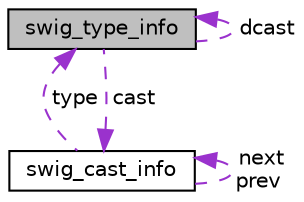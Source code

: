 digraph "swig_type_info"
{
 // LATEX_PDF_SIZE
  edge [fontname="Helvetica",fontsize="10",labelfontname="Helvetica",labelfontsize="10"];
  node [fontname="Helvetica",fontsize="10",shape=record];
  Node1 [label="swig_type_info",height=0.2,width=0.4,color="black", fillcolor="grey75", style="filled", fontcolor="black",tooltip=" "];
  Node1 -> Node1 [dir="back",color="darkorchid3",fontsize="10",style="dashed",label=" dcast" ,fontname="Helvetica"];
  Node2 -> Node1 [dir="back",color="darkorchid3",fontsize="10",style="dashed",label=" cast" ,fontname="Helvetica"];
  Node2 [label="swig_cast_info",height=0.2,width=0.4,color="black", fillcolor="white", style="filled",URL="$d2/d87/structswig__cast__info.html",tooltip=" "];
  Node1 -> Node2 [dir="back",color="darkorchid3",fontsize="10",style="dashed",label=" type" ,fontname="Helvetica"];
  Node2 -> Node2 [dir="back",color="darkorchid3",fontsize="10",style="dashed",label=" next\nprev" ,fontname="Helvetica"];
}
